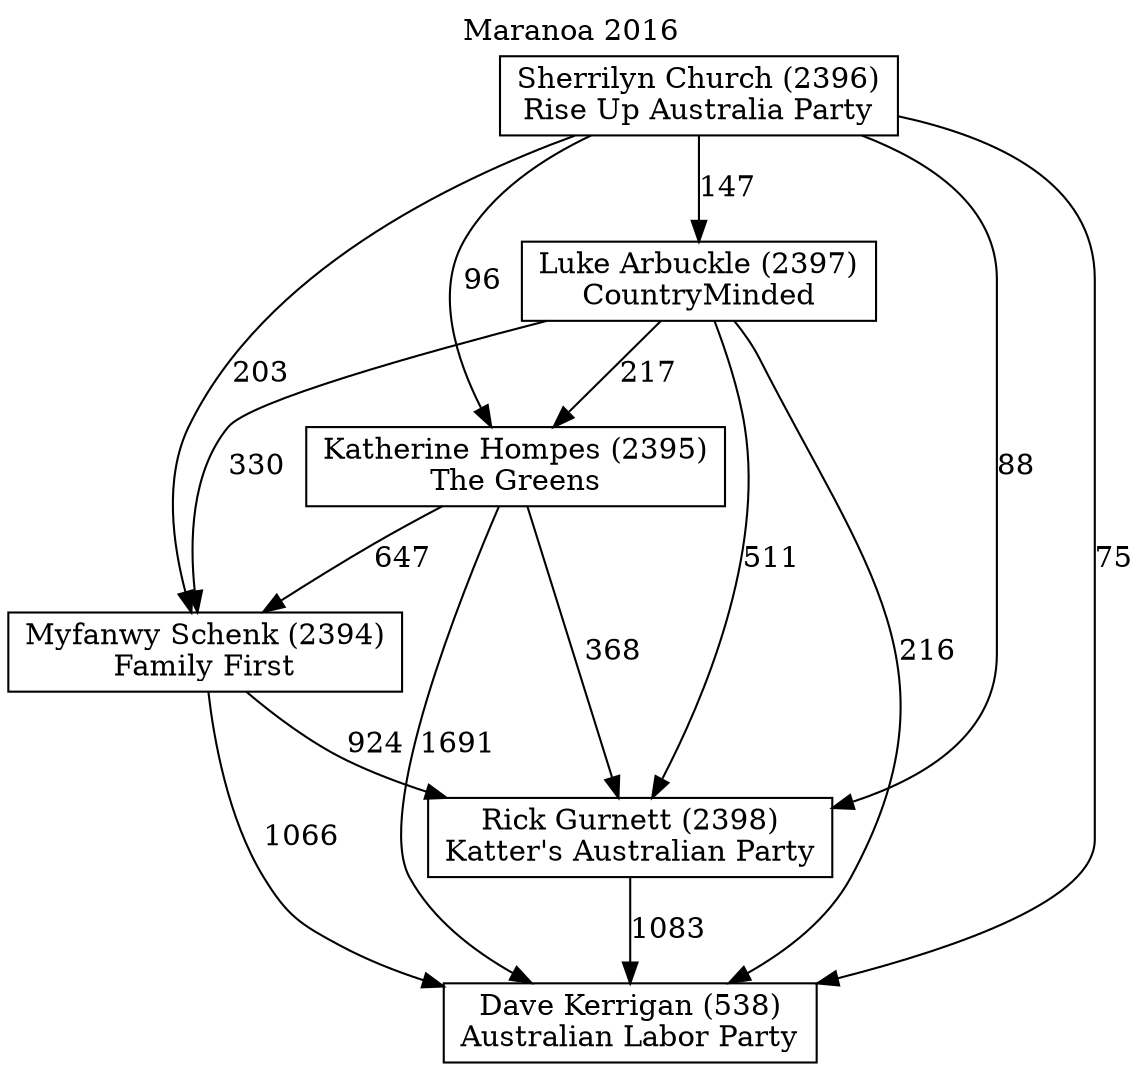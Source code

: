 // House preference flow
digraph "Dave Kerrigan (538)_Maranoa_2016" {
	graph [label="Maranoa 2016" labelloc=t mclimit=10]
	node [shape=box]
	"Dave Kerrigan (538)" [label="Dave Kerrigan (538)
Australian Labor Party"]
	"Rick Gurnett (2398)" [label="Rick Gurnett (2398)
Katter's Australian Party"]
	"Sherrilyn Church (2396)" [label="Sherrilyn Church (2396)
Rise Up Australia Party"]
	"Myfanwy Schenk (2394)" [label="Myfanwy Schenk (2394)
Family First"]
	"Luke Arbuckle (2397)" [label="Luke Arbuckle (2397)
CountryMinded"]
	"Katherine Hompes (2395)" [label="Katherine Hompes (2395)
The Greens"]
	"Luke Arbuckle (2397)" -> "Myfanwy Schenk (2394)" [label=330]
	"Myfanwy Schenk (2394)" -> "Dave Kerrigan (538)" [label=1066]
	"Rick Gurnett (2398)" -> "Dave Kerrigan (538)" [label=1083]
	"Sherrilyn Church (2396)" -> "Rick Gurnett (2398)" [label=88]
	"Sherrilyn Church (2396)" -> "Myfanwy Schenk (2394)" [label=203]
	"Sherrilyn Church (2396)" -> "Luke Arbuckle (2397)" [label=147]
	"Sherrilyn Church (2396)" -> "Katherine Hompes (2395)" [label=96]
	"Katherine Hompes (2395)" -> "Myfanwy Schenk (2394)" [label=647]
	"Katherine Hompes (2395)" -> "Dave Kerrigan (538)" [label=1691]
	"Myfanwy Schenk (2394)" -> "Rick Gurnett (2398)" [label=924]
	"Sherrilyn Church (2396)" -> "Dave Kerrigan (538)" [label=75]
	"Luke Arbuckle (2397)" -> "Dave Kerrigan (538)" [label=216]
	"Luke Arbuckle (2397)" -> "Rick Gurnett (2398)" [label=511]
	"Katherine Hompes (2395)" -> "Rick Gurnett (2398)" [label=368]
	"Luke Arbuckle (2397)" -> "Katherine Hompes (2395)" [label=217]
}
